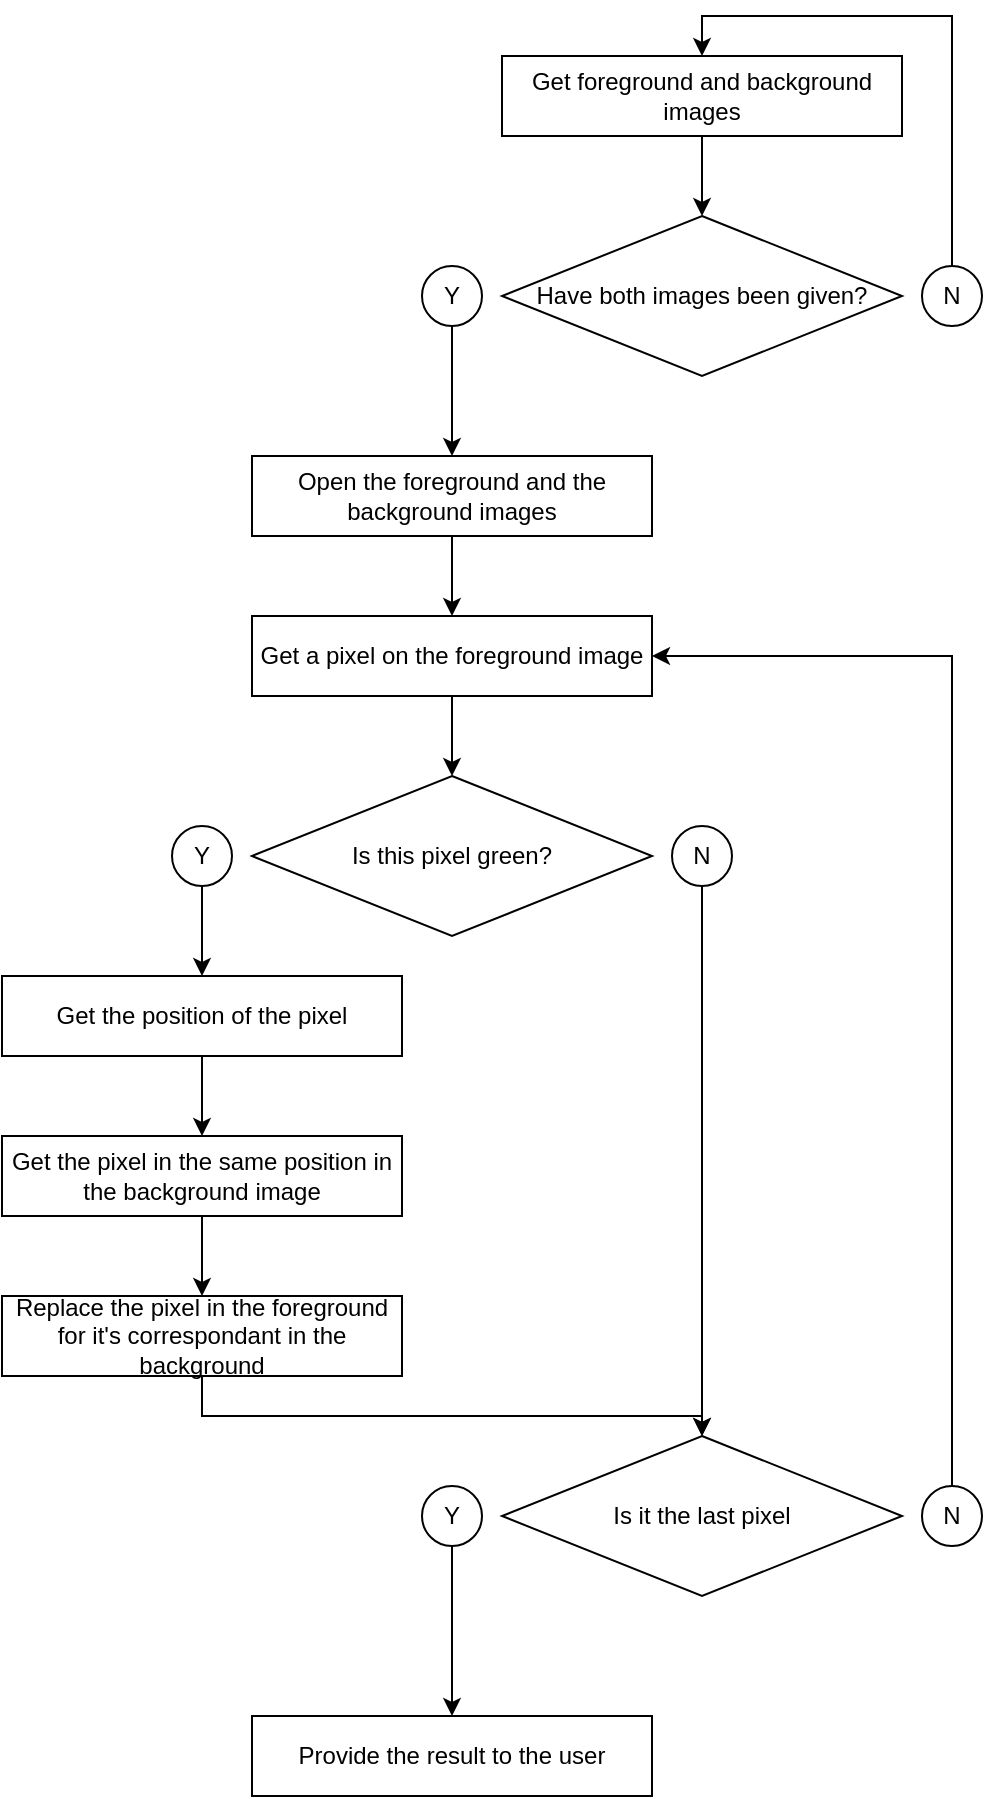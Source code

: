 <mxfile version="21.6.1" type="device">
  <diagram id="prtHgNgQTEPvFCAcTncT" name="Page-1">
    <mxGraphModel dx="3500" dy="1793" grid="1" gridSize="10" guides="1" tooltips="1" connect="1" arrows="1" fold="1" page="1" pageScale="1" pageWidth="827" pageHeight="1169" math="0" shadow="0">
      <root>
        <mxCell id="0" />
        <mxCell id="1" parent="0" />
        <mxCell id="0lFIlC1nUCWAWM_GknW1-17" style="edgeStyle=orthogonalEdgeStyle;rounded=0;orthogonalLoop=1;jettySize=auto;html=1;exitX=0.5;exitY=1;exitDx=0;exitDy=0;" edge="1" parent="1" source="0lFIlC1nUCWAWM_GknW1-1" target="0lFIlC1nUCWAWM_GknW1-8">
          <mxGeometry relative="1" as="geometry" />
        </mxCell>
        <mxCell id="0lFIlC1nUCWAWM_GknW1-1" value="Get foreground and background images" style="rounded=0;whiteSpace=wrap;html=1;" vertex="1" parent="1">
          <mxGeometry x="360" y="160" width="200" height="40" as="geometry" />
        </mxCell>
        <mxCell id="0lFIlC1nUCWAWM_GknW1-8" value="Have both images been given?" style="rhombus;whiteSpace=wrap;html=1;" vertex="1" parent="1">
          <mxGeometry x="360" y="240" width="200" height="80" as="geometry" />
        </mxCell>
        <mxCell id="0lFIlC1nUCWAWM_GknW1-21" style="edgeStyle=orthogonalEdgeStyle;rounded=0;orthogonalLoop=1;jettySize=auto;html=1;entryX=0.5;entryY=0;entryDx=0;entryDy=0;" edge="1" parent="1" source="0lFIlC1nUCWAWM_GknW1-12" target="0lFIlC1nUCWAWM_GknW1-20">
          <mxGeometry relative="1" as="geometry" />
        </mxCell>
        <mxCell id="0lFIlC1nUCWAWM_GknW1-12" value="Y" style="ellipse;whiteSpace=wrap;html=1;aspect=fixed;" vertex="1" parent="1">
          <mxGeometry x="320" y="265" width="30" height="30" as="geometry" />
        </mxCell>
        <mxCell id="0lFIlC1nUCWAWM_GknW1-16" style="edgeStyle=orthogonalEdgeStyle;rounded=0;orthogonalLoop=1;jettySize=auto;html=1;exitX=0.5;exitY=0;exitDx=0;exitDy=0;entryX=0.5;entryY=0;entryDx=0;entryDy=0;" edge="1" parent="1" source="0lFIlC1nUCWAWM_GknW1-13" target="0lFIlC1nUCWAWM_GknW1-1">
          <mxGeometry relative="1" as="geometry" />
        </mxCell>
        <mxCell id="0lFIlC1nUCWAWM_GknW1-13" value="N" style="ellipse;whiteSpace=wrap;html=1;aspect=fixed;" vertex="1" parent="1">
          <mxGeometry x="570" y="265" width="30" height="30" as="geometry" />
        </mxCell>
        <mxCell id="0lFIlC1nUCWAWM_GknW1-29" style="edgeStyle=orthogonalEdgeStyle;rounded=0;orthogonalLoop=1;jettySize=auto;html=1;exitX=0.5;exitY=1;exitDx=0;exitDy=0;entryX=0.5;entryY=0;entryDx=0;entryDy=0;" edge="1" parent="1" source="0lFIlC1nUCWAWM_GknW1-20" target="0lFIlC1nUCWAWM_GknW1-27">
          <mxGeometry relative="1" as="geometry" />
        </mxCell>
        <mxCell id="0lFIlC1nUCWAWM_GknW1-20" value="Open the foreground and the background images" style="rounded=0;whiteSpace=wrap;html=1;" vertex="1" parent="1">
          <mxGeometry x="235" y="360" width="200" height="40" as="geometry" />
        </mxCell>
        <mxCell id="0lFIlC1nUCWAWM_GknW1-23" value="Is this pixel green?" style="rhombus;whiteSpace=wrap;html=1;" vertex="1" parent="1">
          <mxGeometry x="235" y="520" width="200" height="80" as="geometry" />
        </mxCell>
        <mxCell id="0lFIlC1nUCWAWM_GknW1-37" style="edgeStyle=orthogonalEdgeStyle;rounded=0;orthogonalLoop=1;jettySize=auto;html=1;exitX=0.5;exitY=1;exitDx=0;exitDy=0;entryX=0.5;entryY=0;entryDx=0;entryDy=0;" edge="1" parent="1" source="0lFIlC1nUCWAWM_GknW1-24" target="0lFIlC1nUCWAWM_GknW1-30">
          <mxGeometry relative="1" as="geometry" />
        </mxCell>
        <mxCell id="0lFIlC1nUCWAWM_GknW1-24" value="Y" style="ellipse;whiteSpace=wrap;html=1;aspect=fixed;" vertex="1" parent="1">
          <mxGeometry x="195" y="545" width="30" height="30" as="geometry" />
        </mxCell>
        <mxCell id="0lFIlC1nUCWAWM_GknW1-45" style="edgeStyle=orthogonalEdgeStyle;rounded=0;orthogonalLoop=1;jettySize=auto;html=1;exitX=0.5;exitY=1;exitDx=0;exitDy=0;entryX=0.5;entryY=0;entryDx=0;entryDy=0;" edge="1" parent="1" source="0lFIlC1nUCWAWM_GknW1-25" target="0lFIlC1nUCWAWM_GknW1-42">
          <mxGeometry relative="1" as="geometry" />
        </mxCell>
        <mxCell id="0lFIlC1nUCWAWM_GknW1-25" value="N" style="ellipse;whiteSpace=wrap;html=1;aspect=fixed;" vertex="1" parent="1">
          <mxGeometry x="445" y="545" width="30" height="30" as="geometry" />
        </mxCell>
        <mxCell id="0lFIlC1nUCWAWM_GknW1-28" style="edgeStyle=orthogonalEdgeStyle;rounded=0;orthogonalLoop=1;jettySize=auto;html=1;exitX=0.5;exitY=1;exitDx=0;exitDy=0;entryX=0.5;entryY=0;entryDx=0;entryDy=0;" edge="1" parent="1" source="0lFIlC1nUCWAWM_GknW1-27" target="0lFIlC1nUCWAWM_GknW1-23">
          <mxGeometry relative="1" as="geometry" />
        </mxCell>
        <mxCell id="0lFIlC1nUCWAWM_GknW1-27" value="Get a pixel on the foreground image" style="rounded=0;whiteSpace=wrap;html=1;" vertex="1" parent="1">
          <mxGeometry x="235" y="440" width="200" height="40" as="geometry" />
        </mxCell>
        <mxCell id="0lFIlC1nUCWAWM_GknW1-32" style="edgeStyle=orthogonalEdgeStyle;rounded=0;orthogonalLoop=1;jettySize=auto;html=1;exitX=0.5;exitY=1;exitDx=0;exitDy=0;entryX=0.5;entryY=0;entryDx=0;entryDy=0;" edge="1" parent="1" source="0lFIlC1nUCWAWM_GknW1-30" target="0lFIlC1nUCWAWM_GknW1-31">
          <mxGeometry relative="1" as="geometry" />
        </mxCell>
        <mxCell id="0lFIlC1nUCWAWM_GknW1-30" value="Get the position of the pixel" style="rounded=0;whiteSpace=wrap;html=1;" vertex="1" parent="1">
          <mxGeometry x="110" y="620" width="200" height="40" as="geometry" />
        </mxCell>
        <mxCell id="0lFIlC1nUCWAWM_GknW1-34" style="edgeStyle=orthogonalEdgeStyle;rounded=0;orthogonalLoop=1;jettySize=auto;html=1;exitX=0.5;exitY=1;exitDx=0;exitDy=0;" edge="1" parent="1" source="0lFIlC1nUCWAWM_GknW1-31" target="0lFIlC1nUCWAWM_GknW1-33">
          <mxGeometry relative="1" as="geometry" />
        </mxCell>
        <mxCell id="0lFIlC1nUCWAWM_GknW1-31" value="Get the pixel in the same position in the background image" style="rounded=0;whiteSpace=wrap;html=1;" vertex="1" parent="1">
          <mxGeometry x="110" y="700" width="200" height="40" as="geometry" />
        </mxCell>
        <mxCell id="0lFIlC1nUCWAWM_GknW1-46" style="edgeStyle=orthogonalEdgeStyle;rounded=0;orthogonalLoop=1;jettySize=auto;html=1;exitX=0.5;exitY=1;exitDx=0;exitDy=0;" edge="1" parent="1" source="0lFIlC1nUCWAWM_GknW1-33">
          <mxGeometry relative="1" as="geometry">
            <mxPoint x="460" y="850" as="targetPoint" />
            <Array as="points">
              <mxPoint x="210" y="840" />
              <mxPoint x="460" y="840" />
            </Array>
          </mxGeometry>
        </mxCell>
        <mxCell id="0lFIlC1nUCWAWM_GknW1-33" value="Replace the pixel in the foreground for it&#39;s correspondant in the background" style="rounded=0;whiteSpace=wrap;html=1;" vertex="1" parent="1">
          <mxGeometry x="110" y="780" width="200" height="40" as="geometry" />
        </mxCell>
        <mxCell id="0lFIlC1nUCWAWM_GknW1-42" value="Is it the last pixel" style="rhombus;whiteSpace=wrap;html=1;" vertex="1" parent="1">
          <mxGeometry x="360" y="850" width="200" height="80" as="geometry" />
        </mxCell>
        <mxCell id="0lFIlC1nUCWAWM_GknW1-50" style="edgeStyle=orthogonalEdgeStyle;rounded=0;orthogonalLoop=1;jettySize=auto;html=1;exitX=0.5;exitY=1;exitDx=0;exitDy=0;entryX=0.5;entryY=0;entryDx=0;entryDy=0;" edge="1" parent="1" source="0lFIlC1nUCWAWM_GknW1-43" target="0lFIlC1nUCWAWM_GknW1-49">
          <mxGeometry relative="1" as="geometry" />
        </mxCell>
        <mxCell id="0lFIlC1nUCWAWM_GknW1-43" value="Y" style="ellipse;whiteSpace=wrap;html=1;aspect=fixed;" vertex="1" parent="1">
          <mxGeometry x="320" y="875" width="30" height="30" as="geometry" />
        </mxCell>
        <mxCell id="0lFIlC1nUCWAWM_GknW1-47" style="edgeStyle=orthogonalEdgeStyle;rounded=0;orthogonalLoop=1;jettySize=auto;html=1;exitX=0.5;exitY=1;exitDx=0;exitDy=0;entryX=1;entryY=0.5;entryDx=0;entryDy=0;" edge="1" parent="1" source="0lFIlC1nUCWAWM_GknW1-44" target="0lFIlC1nUCWAWM_GknW1-27">
          <mxGeometry relative="1" as="geometry">
            <Array as="points">
              <mxPoint x="585" y="460" />
            </Array>
          </mxGeometry>
        </mxCell>
        <mxCell id="0lFIlC1nUCWAWM_GknW1-44" value="N" style="ellipse;whiteSpace=wrap;html=1;aspect=fixed;" vertex="1" parent="1">
          <mxGeometry x="570" y="875" width="30" height="30" as="geometry" />
        </mxCell>
        <mxCell id="0lFIlC1nUCWAWM_GknW1-49" value="Provide the result to the user" style="rounded=0;whiteSpace=wrap;html=1;" vertex="1" parent="1">
          <mxGeometry x="235" y="990" width="200" height="40" as="geometry" />
        </mxCell>
      </root>
    </mxGraphModel>
  </diagram>
</mxfile>
